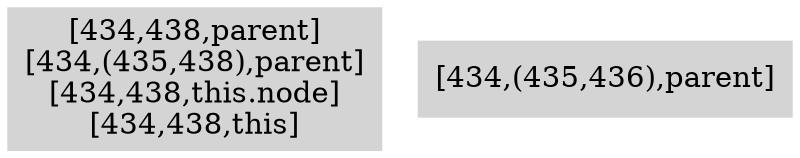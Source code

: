 digraph { 
221 [shape=box,style=filled,color=".0 .0 .83",label="[434,438,parent]\n[434,(435,438),parent]\n[434,438,this.node]\n[434,438,this]"];
222 [shape=box,style=filled,color=".0 .0 .83",label="[434,(435,436),parent]"];
}